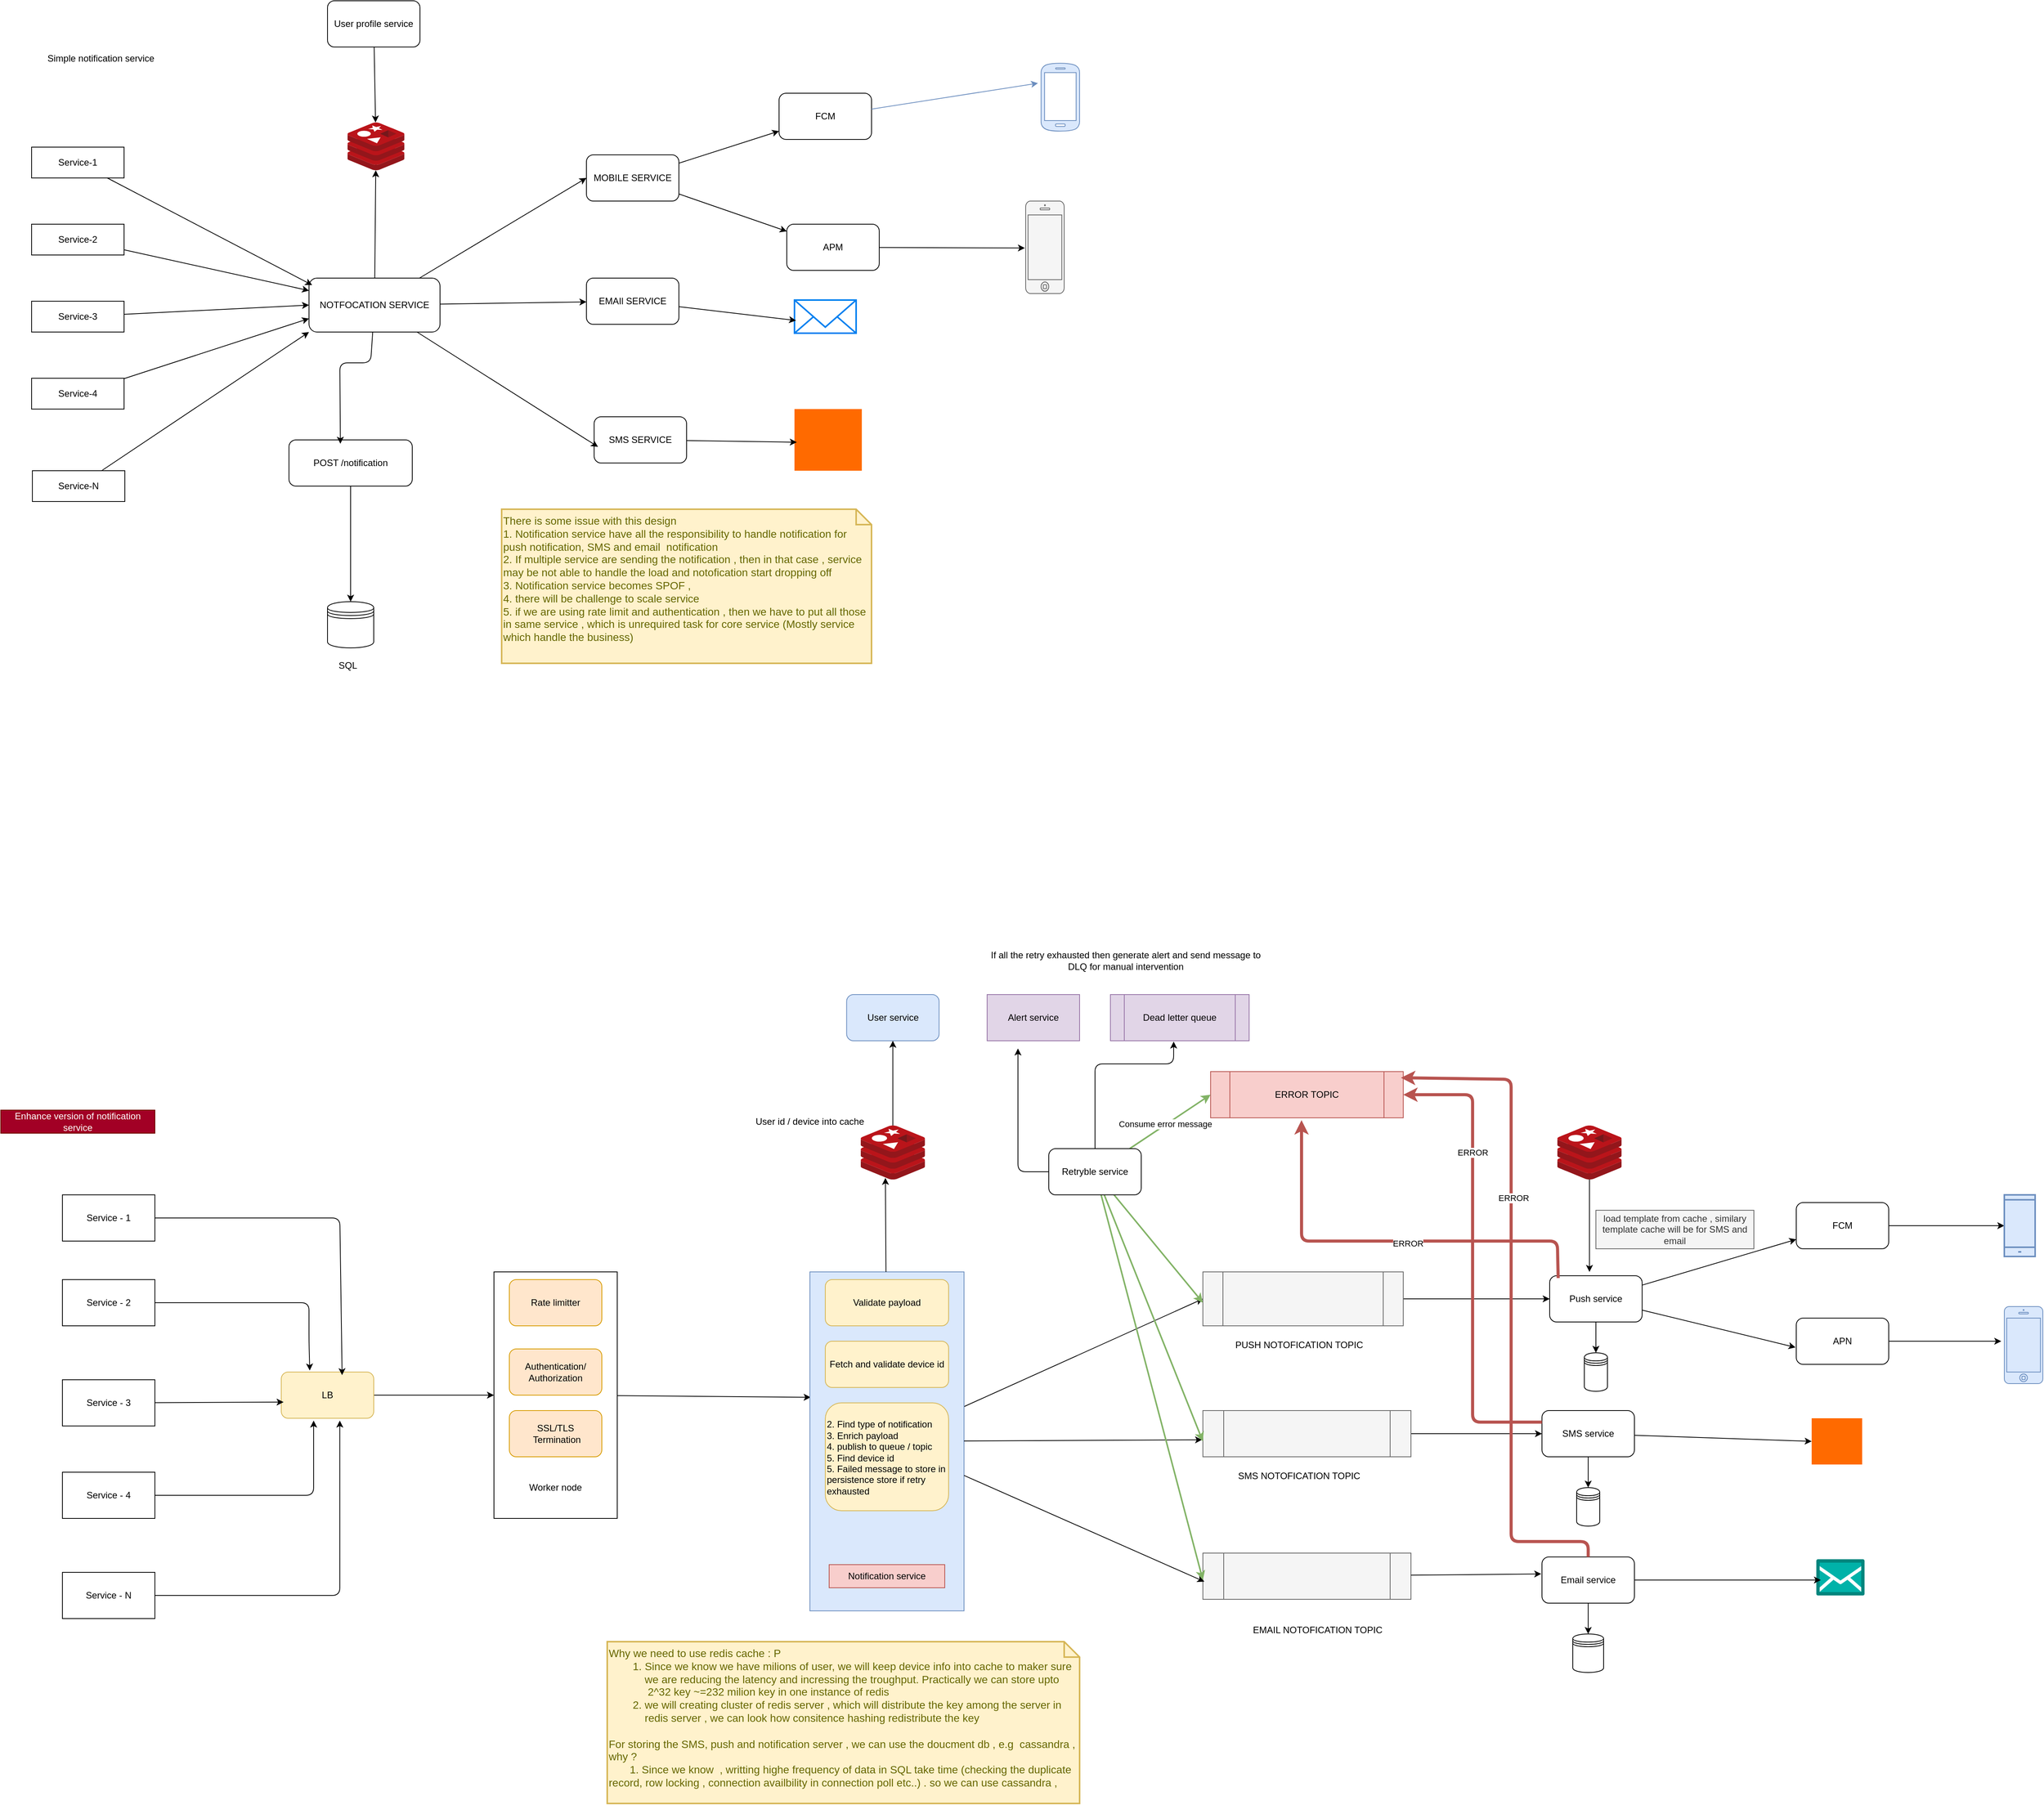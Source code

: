 <mxfile>
    <diagram id="23iRSUPoRavnBvh4doch" name="Page-1">
        <mxGraphModel dx="1178" dy="1956" grid="1" gridSize="10" guides="1" tooltips="1" connect="1" arrows="1" fold="1" page="1" pageScale="1" pageWidth="827" pageHeight="1169" math="0" shadow="0">
            <root>
                <mxCell id="0"/>
                <mxCell id="1" parent="0"/>
                <mxCell id="2" value="Service-1" style="rounded=0;whiteSpace=wrap;html=1;" parent="1" vertex="1">
                    <mxGeometry x="80" y="60" width="120" height="40" as="geometry"/>
                </mxCell>
                <mxCell id="10" style="edgeStyle=none;html=1;" parent="1" source="4" target="8" edge="1">
                    <mxGeometry relative="1" as="geometry"/>
                </mxCell>
                <mxCell id="4" value="Service-2" style="rounded=0;whiteSpace=wrap;html=1;" parent="1" vertex="1">
                    <mxGeometry x="80" y="160" width="120" height="40" as="geometry"/>
                </mxCell>
                <mxCell id="11" style="edgeStyle=none;html=1;entryX=0;entryY=0.5;entryDx=0;entryDy=0;" parent="1" source="5" target="8" edge="1">
                    <mxGeometry relative="1" as="geometry"/>
                </mxCell>
                <mxCell id="5" value="Service-3" style="rounded=0;whiteSpace=wrap;html=1;" parent="1" vertex="1">
                    <mxGeometry x="80" y="260" width="120" height="40" as="geometry"/>
                </mxCell>
                <mxCell id="12" style="edgeStyle=none;html=1;entryX=0;entryY=0.75;entryDx=0;entryDy=0;" parent="1" source="6" target="8" edge="1">
                    <mxGeometry relative="1" as="geometry"/>
                </mxCell>
                <mxCell id="6" value="Service-4" style="rounded=0;whiteSpace=wrap;html=1;" parent="1" vertex="1">
                    <mxGeometry x="80" y="360" width="120" height="40" as="geometry"/>
                </mxCell>
                <mxCell id="13" style="edgeStyle=none;html=1;entryX=0;entryY=1;entryDx=0;entryDy=0;" parent="1" source="7" target="8" edge="1">
                    <mxGeometry relative="1" as="geometry"/>
                </mxCell>
                <mxCell id="7" value="Service-N" style="rounded=0;whiteSpace=wrap;html=1;" parent="1" vertex="1">
                    <mxGeometry x="81" y="480" width="120" height="40" as="geometry"/>
                </mxCell>
                <mxCell id="17" style="edgeStyle=none;html=1;entryX=0;entryY=0.5;entryDx=0;entryDy=0;" parent="1" source="8" target="14" edge="1">
                    <mxGeometry relative="1" as="geometry"/>
                </mxCell>
                <mxCell id="18" style="edgeStyle=none;html=1;" parent="1" source="8" target="15" edge="1">
                    <mxGeometry relative="1" as="geometry"/>
                </mxCell>
                <mxCell id="45" style="edgeStyle=none;html=1;" parent="1" source="8" target="43" edge="1">
                    <mxGeometry relative="1" as="geometry">
                        <mxPoint x="525" y="160" as="targetPoint"/>
                    </mxGeometry>
                </mxCell>
                <mxCell id="8" value="NOTFOCATION SERVICE" style="rounded=1;whiteSpace=wrap;html=1;" parent="1" vertex="1">
                    <mxGeometry x="440" y="230" width="170" height="70" as="geometry"/>
                </mxCell>
                <mxCell id="9" style="edgeStyle=none;html=1;entryX=0.024;entryY=0.129;entryDx=0;entryDy=0;entryPerimeter=0;" parent="1" source="2" target="8" edge="1">
                    <mxGeometry relative="1" as="geometry"/>
                </mxCell>
                <mxCell id="21" value="" style="edgeStyle=none;html=1;" parent="1" source="14" target="20" edge="1">
                    <mxGeometry relative="1" as="geometry"/>
                </mxCell>
                <mxCell id="24" value="" style="edgeStyle=none;html=1;" parent="1" source="14" target="23" edge="1">
                    <mxGeometry relative="1" as="geometry"/>
                </mxCell>
                <mxCell id="14" value="MOBILE SERVICE" style="rounded=1;whiteSpace=wrap;html=1;" parent="1" vertex="1">
                    <mxGeometry x="800" y="70" width="120" height="60" as="geometry"/>
                </mxCell>
                <mxCell id="15" value="EMAIl SERVICE" style="rounded=1;whiteSpace=wrap;html=1;" parent="1" vertex="1">
                    <mxGeometry x="800" y="230" width="120" height="60" as="geometry"/>
                </mxCell>
                <mxCell id="16" value="SMS SERVICE" style="rounded=1;whiteSpace=wrap;html=1;" parent="1" vertex="1">
                    <mxGeometry x="810" y="410" width="120" height="60" as="geometry"/>
                </mxCell>
                <mxCell id="19" style="edgeStyle=none;html=1;entryX=0.042;entryY=0.65;entryDx=0;entryDy=0;entryPerimeter=0;" parent="1" source="8" target="16" edge="1">
                    <mxGeometry relative="1" as="geometry"/>
                </mxCell>
                <mxCell id="20" value="FCM" style="whiteSpace=wrap;html=1;rounded=1;" parent="1" vertex="1">
                    <mxGeometry x="1050" y="-10" width="120" height="60" as="geometry"/>
                </mxCell>
                <mxCell id="23" value="APM" style="rounded=1;whiteSpace=wrap;html=1;" parent="1" vertex="1">
                    <mxGeometry x="1060" y="160" width="120" height="60" as="geometry"/>
                </mxCell>
                <mxCell id="25" value="" style="html=1;verticalLabelPosition=bottom;labelBackgroundColor=#ffffff;verticalAlign=top;shadow=0;dashed=0;strokeWidth=1;shape=mxgraph.ios7.misc.iphone;strokeColor=#666666;fillColor=#f5f5f5;fontColor=#333333;" parent="1" vertex="1">
                    <mxGeometry x="1370" y="130" width="50" height="120" as="geometry"/>
                </mxCell>
                <mxCell id="26" style="edgeStyle=none;html=1;entryX=-0.02;entryY=0.508;entryDx=0;entryDy=0;entryPerimeter=0;" parent="1" source="23" target="25" edge="1">
                    <mxGeometry relative="1" as="geometry"/>
                </mxCell>
                <mxCell id="28" style="edgeStyle=none;html=1;entryX=0.1;entryY=0.427;entryDx=0;entryDy=0;entryPerimeter=0;fillColor=#dae8fc;strokeColor=#6c8ebf;" parent="1" source="20" edge="1">
                    <mxGeometry relative="1" as="geometry">
                        <mxPoint x="1386" y="-23.03" as="targetPoint"/>
                    </mxGeometry>
                </mxCell>
                <mxCell id="29" value="" style="html=1;verticalLabelPosition=bottom;align=center;labelBackgroundColor=#ffffff;verticalAlign=top;strokeWidth=2;strokeColor=#0080F0;shadow=0;dashed=0;shape=mxgraph.ios7.icons.mail;" parent="1" vertex="1">
                    <mxGeometry x="1070" y="258.5" width="80" height="43" as="geometry"/>
                </mxCell>
                <mxCell id="30" style="edgeStyle=none;html=1;entryX=0.025;entryY=0.616;entryDx=0;entryDy=0;entryPerimeter=0;" parent="1" source="15" target="29" edge="1">
                    <mxGeometry relative="1" as="geometry"/>
                </mxCell>
                <mxCell id="31" value="" style="points=[];aspect=fixed;html=1;align=center;shadow=0;dashed=0;fillColor=#FF6A00;strokeColor=none;shape=mxgraph.alibaba_cloud.sms_short_message_service;" parent="1" vertex="1">
                    <mxGeometry x="1070" y="400" width="87.37" height="80" as="geometry"/>
                </mxCell>
                <mxCell id="32" style="edgeStyle=none;html=1;entryX=0.034;entryY=0.538;entryDx=0;entryDy=0;entryPerimeter=0;" parent="1" source="16" target="31" edge="1">
                    <mxGeometry relative="1" as="geometry"/>
                </mxCell>
                <mxCell id="34" value="" style="sketch=0;pointerEvents=1;shadow=0;dashed=0;html=1;strokeColor=#6c8ebf;fillColor=#dae8fc;labelPosition=center;verticalLabelPosition=bottom;verticalAlign=top;outlineConnect=0;align=center;shape=mxgraph.office.devices.cell_phone_android_standalone;" parent="1" vertex="1">
                    <mxGeometry x="1390" y="-50" width="50" height="90" as="geometry"/>
                </mxCell>
                <mxCell id="38" style="edgeStyle=none;html=1;entryX=0.5;entryY=0;entryDx=0;entryDy=0;" parent="1" source="35" target="37" edge="1">
                    <mxGeometry relative="1" as="geometry"/>
                </mxCell>
                <mxCell id="35" value="POST /notification" style="rounded=1;whiteSpace=wrap;html=1;" parent="1" vertex="1">
                    <mxGeometry x="414" y="440" width="160" height="60" as="geometry"/>
                </mxCell>
                <mxCell id="36" style="edgeStyle=none;html=1;entryX=0.417;entryY=0.083;entryDx=0;entryDy=0;entryPerimeter=0;" parent="1" source="8" target="35" edge="1">
                    <mxGeometry relative="1" as="geometry">
                        <Array as="points">
                            <mxPoint x="520" y="340"/>
                            <mxPoint x="480" y="340"/>
                        </Array>
                    </mxGeometry>
                </mxCell>
                <mxCell id="37" value="" style="shape=datastore;whiteSpace=wrap;html=1;" parent="1" vertex="1">
                    <mxGeometry x="464" y="650" width="60" height="60" as="geometry"/>
                </mxCell>
                <mxCell id="39" value="SQL" style="text;html=1;align=center;verticalAlign=middle;resizable=0;points=[];autosize=1;strokeColor=none;fillColor=none;" parent="1" vertex="1">
                    <mxGeometry x="465" y="718" width="50" height="30" as="geometry"/>
                </mxCell>
                <mxCell id="40" value="Simple notification service" style="text;html=1;align=center;verticalAlign=middle;whiteSpace=wrap;rounded=0;" parent="1" vertex="1">
                    <mxGeometry x="80" y="-70" width="180" height="30" as="geometry"/>
                </mxCell>
                <mxCell id="44" style="edgeStyle=none;html=1;" parent="1" source="41" target="43" edge="1">
                    <mxGeometry relative="1" as="geometry"/>
                </mxCell>
                <mxCell id="41" value="User profile service" style="whiteSpace=wrap;html=1;rounded=1;" parent="1" vertex="1">
                    <mxGeometry x="464" y="-130" width="120" height="60" as="geometry"/>
                </mxCell>
                <mxCell id="43" value="" style="image;sketch=0;aspect=fixed;html=1;points=[];align=center;fontSize=12;image=img/lib/mscae/Cache_Redis_Product.svg;" parent="1" vertex="1">
                    <mxGeometry x="490" y="28" width="73.81" height="62" as="geometry"/>
                </mxCell>
                <mxCell id="91" value="There is some issue with this design&lt;div&gt;1. Notification service have all the responsibility to handle notification for push notification, SMS and email&amp;nbsp; notification&lt;/div&gt;&lt;div&gt;2. If multiple service are sending the notification , then in that case , service may be not able to handle the load and notofication start dropping off&amp;nbsp;&lt;/div&gt;&lt;div&gt;3. Notification service becomes SPOF ,&amp;nbsp;&lt;/div&gt;&lt;div&gt;4. there will be challenge to scale service&lt;/div&gt;&lt;div&gt;5. if we are using rate limit and authentication , then we have to put all those in same service , which is unrequired task for core service (Mostly service which handle the business)&lt;/div&gt;&lt;div&gt;&lt;br&gt;&lt;/div&gt;&lt;div&gt;&lt;br&gt;&lt;/div&gt;" style="shape=note;strokeWidth=2;fontSize=14;size=20;whiteSpace=wrap;html=1;fillColor=#fff2cc;strokeColor=#d6b656;fontColor=#666600;align=left;verticalAlign=top;" parent="1" vertex="1">
                    <mxGeometry x="690" y="530" width="480" height="200" as="geometry"/>
                </mxCell>
                <mxCell id="92" value="Service - 1" style="rounded=0;whiteSpace=wrap;html=1;" parent="1" vertex="1">
                    <mxGeometry x="120" y="1420" width="120" height="60" as="geometry"/>
                </mxCell>
                <mxCell id="93" value="Enhance version of notification service" style="text;html=1;align=center;verticalAlign=middle;whiteSpace=wrap;rounded=0;fillColor=#a20025;strokeColor=#6F0000;fontColor=#ffffff;" parent="1" vertex="1">
                    <mxGeometry x="40" y="1310" width="200" height="30" as="geometry"/>
                </mxCell>
                <mxCell id="106" style="edgeStyle=none;html=1;entryX=0.308;entryY=-0.033;entryDx=0;entryDy=0;entryPerimeter=0;" parent="1" source="95" target="99" edge="1">
                    <mxGeometry relative="1" as="geometry">
                        <mxPoint x="440" y="1640" as="targetPoint"/>
                        <Array as="points">
                            <mxPoint x="440" y="1560"/>
                            <mxPoint x="440" y="1610"/>
                        </Array>
                    </mxGeometry>
                </mxCell>
                <mxCell id="95" value="Service - 2" style="rounded=0;whiteSpace=wrap;html=1;" parent="1" vertex="1">
                    <mxGeometry x="120" y="1530" width="120" height="60" as="geometry"/>
                </mxCell>
                <mxCell id="96" value="Service - 3" style="rounded=0;whiteSpace=wrap;html=1;" parent="1" vertex="1">
                    <mxGeometry x="120" y="1660" width="120" height="60" as="geometry"/>
                </mxCell>
                <mxCell id="97" value="Service - 4" style="rounded=0;whiteSpace=wrap;html=1;" parent="1" vertex="1">
                    <mxGeometry x="120" y="1780" width="120" height="60" as="geometry"/>
                </mxCell>
                <mxCell id="98" value="&lt;span style=&quot;color: rgb(0, 0, 0);&quot;&gt;Service - N&lt;/span&gt;" style="rounded=0;whiteSpace=wrap;html=1;" parent="1" vertex="1">
                    <mxGeometry x="120" y="1910" width="120" height="60" as="geometry"/>
                </mxCell>
                <mxCell id="110" style="edgeStyle=none;html=1;entryX=0;entryY=0.5;entryDx=0;entryDy=0;" parent="1" source="99" target="100" edge="1">
                    <mxGeometry relative="1" as="geometry"/>
                </mxCell>
                <mxCell id="99" value="LB" style="rounded=1;whiteSpace=wrap;html=1;fillColor=#fff2cc;strokeColor=#d6b656;" parent="1" vertex="1">
                    <mxGeometry x="404" y="1650" width="120" height="60" as="geometry"/>
                </mxCell>
                <mxCell id="128" style="edgeStyle=none;html=1;entryX=0.005;entryY=0.37;entryDx=0;entryDy=0;entryPerimeter=0;" parent="1" source="100" target="123" edge="1">
                    <mxGeometry relative="1" as="geometry"/>
                </mxCell>
                <mxCell id="100" value="" style="rounded=0;whiteSpace=wrap;html=1;align=center;" parent="1" vertex="1">
                    <mxGeometry x="680" y="1520" width="160" height="320" as="geometry"/>
                </mxCell>
                <mxCell id="101" value="Worker node" style="text;html=1;align=center;verticalAlign=middle;whiteSpace=wrap;rounded=0;" parent="1" vertex="1">
                    <mxGeometry x="715" y="1780" width="90" height="40" as="geometry"/>
                </mxCell>
                <mxCell id="102" value="Rate limitter" style="rounded=1;whiteSpace=wrap;html=1;fillColor=#ffe6cc;strokeColor=#d79b00;" parent="1" vertex="1">
                    <mxGeometry x="700" y="1530" width="120" height="60" as="geometry"/>
                </mxCell>
                <mxCell id="103" value="Authentication/&lt;div&gt;Authorization&lt;/div&gt;" style="rounded=1;whiteSpace=wrap;html=1;fillColor=#ffe6cc;strokeColor=#d79b00;" parent="1" vertex="1">
                    <mxGeometry x="700" y="1620" width="120" height="60" as="geometry"/>
                </mxCell>
                <mxCell id="104" value="SSL/TLS&lt;div&gt;&amp;nbsp;Termination&lt;/div&gt;" style="rounded=1;whiteSpace=wrap;html=1;fillColor=#ffe6cc;strokeColor=#d79b00;" parent="1" vertex="1">
                    <mxGeometry x="700" y="1700" width="120" height="60" as="geometry"/>
                </mxCell>
                <mxCell id="105" style="edgeStyle=none;html=1;entryX=0.658;entryY=0.067;entryDx=0;entryDy=0;entryPerimeter=0;" parent="1" source="92" target="99" edge="1">
                    <mxGeometry relative="1" as="geometry">
                        <Array as="points">
                            <mxPoint x="480" y="1450"/>
                        </Array>
                    </mxGeometry>
                </mxCell>
                <mxCell id="107" style="edgeStyle=none;html=1;entryX=0.025;entryY=0.65;entryDx=0;entryDy=0;entryPerimeter=0;" parent="1" source="96" target="99" edge="1">
                    <mxGeometry relative="1" as="geometry"/>
                </mxCell>
                <mxCell id="108" style="edgeStyle=none;html=1;entryX=0.35;entryY=1.05;entryDx=0;entryDy=0;entryPerimeter=0;" parent="1" source="97" target="99" edge="1">
                    <mxGeometry relative="1" as="geometry">
                        <Array as="points">
                            <mxPoint x="446" y="1810"/>
                        </Array>
                    </mxGeometry>
                </mxCell>
                <mxCell id="109" style="edgeStyle=none;html=1;entryX=0.633;entryY=1.05;entryDx=0;entryDy=0;entryPerimeter=0;" parent="1" source="98" target="99" edge="1">
                    <mxGeometry relative="1" as="geometry">
                        <Array as="points">
                            <mxPoint x="480" y="1940"/>
                        </Array>
                    </mxGeometry>
                </mxCell>
                <mxCell id="137" style="edgeStyle=none;html=1;entryX=0;entryY=0.5;entryDx=0;entryDy=0;" parent="1" source="123" target="129" edge="1">
                    <mxGeometry relative="1" as="geometry"/>
                </mxCell>
                <mxCell id="123" value="" style="rounded=0;whiteSpace=wrap;html=1;fillColor=#dae8fc;strokeColor=#6c8ebf;" parent="1" vertex="1">
                    <mxGeometry x="1090" y="1520" width="200" height="440" as="geometry"/>
                </mxCell>
                <mxCell id="124" value="Validate payload" style="rounded=1;whiteSpace=wrap;html=1;strokeColor=#d6b656;align=center;verticalAlign=middle;fontFamily=Helvetica;fontSize=12;fillColor=#fff2cc;" parent="1" vertex="1">
                    <mxGeometry x="1110" y="1530" width="160" height="60" as="geometry"/>
                </mxCell>
                <mxCell id="125" value="Fetch and validate device id" style="rounded=1;whiteSpace=wrap;html=1;strokeColor=#d6b656;align=center;verticalAlign=middle;fontFamily=Helvetica;fontSize=12;fillColor=#fff2cc;" parent="1" vertex="1">
                    <mxGeometry x="1110" y="1610" width="160" height="60" as="geometry"/>
                </mxCell>
                <mxCell id="126" value="&lt;br&gt;&lt;div&gt;2. Find type of notification&lt;/div&gt;&lt;div&gt;3. Enrich payload&lt;/div&gt;&lt;div&gt;4. publish to queue / topic&lt;/div&gt;&lt;div&gt;5. Find device id&lt;/div&gt;&lt;div&gt;5. Failed message to store in persistence store if retry exhausted&lt;/div&gt;" style="rounded=1;whiteSpace=wrap;html=1;strokeColor=#d6b656;align=left;verticalAlign=top;fontFamily=Helvetica;fontSize=12;fillColor=#fff2cc;" parent="1" vertex="1">
                    <mxGeometry x="1110" y="1690" width="160" height="140" as="geometry"/>
                </mxCell>
                <mxCell id="127" value="Notification service" style="text;html=1;align=center;verticalAlign=middle;whiteSpace=wrap;rounded=0;fillColor=#f8cecc;strokeColor=#b85450;" parent="1" vertex="1">
                    <mxGeometry x="1115" y="1900" width="150" height="30" as="geometry"/>
                </mxCell>
                <mxCell id="156" style="edgeStyle=none;html=1;entryX=0;entryY=0.5;entryDx=0;entryDy=0;" parent="1" source="129" target="140" edge="1">
                    <mxGeometry relative="1" as="geometry"/>
                </mxCell>
                <mxCell id="129" value="" style="shape=process;whiteSpace=wrap;html=1;backgroundOutline=1;fillColor=#f5f5f5;strokeColor=#666666;fontColor=#333333;" parent="1" vertex="1">
                    <mxGeometry x="1600" y="1520" width="260" height="70" as="geometry"/>
                </mxCell>
                <mxCell id="157" style="edgeStyle=none;html=1;entryX=0;entryY=0.5;entryDx=0;entryDy=0;" parent="1" source="130" target="141" edge="1">
                    <mxGeometry relative="1" as="geometry"/>
                </mxCell>
                <mxCell id="130" value="" style="shape=process;whiteSpace=wrap;html=1;backgroundOutline=1;fillColor=#f5f5f5;strokeColor=#666666;fontColor=#333333;" parent="1" vertex="1">
                    <mxGeometry x="1600" y="1700" width="270" height="60" as="geometry"/>
                </mxCell>
                <mxCell id="131" value="" style="shape=process;whiteSpace=wrap;html=1;backgroundOutline=1;fillColor=#f5f5f5;strokeColor=#666666;fontColor=#333333;" parent="1" vertex="1">
                    <mxGeometry x="1600" y="1885" width="270" height="60" as="geometry"/>
                </mxCell>
                <mxCell id="132" value="PUSH NOTOFICATION TOPIC" style="text;html=1;align=center;verticalAlign=middle;whiteSpace=wrap;rounded=0;" parent="1" vertex="1">
                    <mxGeometry x="1630" y="1600" width="190" height="30" as="geometry"/>
                </mxCell>
                <mxCell id="135" value="SMS NOTOFICATION TOPIC" style="text;html=1;align=center;verticalAlign=middle;whiteSpace=wrap;rounded=0;" parent="1" vertex="1">
                    <mxGeometry x="1630" y="1770" width="190" height="30" as="geometry"/>
                </mxCell>
                <mxCell id="136" value="EMAIL NOTOFICATION TOPIC" style="text;html=1;align=center;verticalAlign=middle;whiteSpace=wrap;rounded=0;" parent="1" vertex="1">
                    <mxGeometry x="1654" y="1970" width="190" height="30" as="geometry"/>
                </mxCell>
                <mxCell id="138" style="edgeStyle=none;html=1;entryX=-0.004;entryY=0.633;entryDx=0;entryDy=0;entryPerimeter=0;" parent="1" source="123" target="130" edge="1">
                    <mxGeometry relative="1" as="geometry"/>
                </mxCell>
                <mxCell id="139" style="edgeStyle=none;html=1;entryX=0.007;entryY=0.617;entryDx=0;entryDy=0;entryPerimeter=0;" parent="1" source="123" target="131" edge="1">
                    <mxGeometry relative="1" as="geometry"/>
                </mxCell>
                <mxCell id="144" value="" style="edgeStyle=none;html=1;" parent="1" source="140" target="143" edge="1">
                    <mxGeometry relative="1" as="geometry"/>
                </mxCell>
                <mxCell id="164" style="edgeStyle=none;html=1;entryX=0.5;entryY=0;entryDx=0;entryDy=0;" parent="1" source="140" target="163" edge="1">
                    <mxGeometry relative="1" as="geometry"/>
                </mxCell>
                <mxCell id="140" value="Push service" style="rounded=1;whiteSpace=wrap;html=1;" parent="1" vertex="1">
                    <mxGeometry x="2050" y="1525" width="120" height="60" as="geometry"/>
                </mxCell>
                <mxCell id="162" style="edgeStyle=none;html=1;entryX=0.5;entryY=0;entryDx=0;entryDy=0;" parent="1" source="141" target="161" edge="1">
                    <mxGeometry relative="1" as="geometry"/>
                </mxCell>
                <mxCell id="141" value="SMS service" style="rounded=1;whiteSpace=wrap;html=1;" parent="1" vertex="1">
                    <mxGeometry x="2040" y="1700" width="120" height="60" as="geometry"/>
                </mxCell>
                <mxCell id="160" style="edgeStyle=none;html=1;entryX=0.5;entryY=0;entryDx=0;entryDy=0;" parent="1" source="142" target="159" edge="1">
                    <mxGeometry relative="1" as="geometry"/>
                </mxCell>
                <mxCell id="142" value="Email service" style="rounded=1;whiteSpace=wrap;html=1;" parent="1" vertex="1">
                    <mxGeometry x="2040" y="1890" width="120" height="60" as="geometry"/>
                </mxCell>
                <mxCell id="149" style="edgeStyle=none;html=1;" parent="1" source="143" target="148" edge="1">
                    <mxGeometry relative="1" as="geometry"/>
                </mxCell>
                <mxCell id="143" value="FCM" style="rounded=1;whiteSpace=wrap;html=1;" parent="1" vertex="1">
                    <mxGeometry x="2370" y="1430" width="120" height="60" as="geometry"/>
                </mxCell>
                <mxCell id="145" value="APN" style="rounded=1;whiteSpace=wrap;html=1;" parent="1" vertex="1">
                    <mxGeometry x="2370" y="1580" width="120" height="60" as="geometry"/>
                </mxCell>
                <mxCell id="146" style="edgeStyle=none;html=1;entryX=-0.008;entryY=0.633;entryDx=0;entryDy=0;entryPerimeter=0;" parent="1" source="140" target="145" edge="1">
                    <mxGeometry relative="1" as="geometry"/>
                </mxCell>
                <mxCell id="148" value="" style="html=1;verticalLabelPosition=bottom;align=center;labelBackgroundColor=#ffffff;verticalAlign=top;strokeWidth=2;strokeColor=#6c8ebf;shadow=0;dashed=0;shape=mxgraph.ios7.icons.smartphone;fillColor=#dae8fc;" parent="1" vertex="1">
                    <mxGeometry x="2640" y="1420" width="40" height="80" as="geometry"/>
                </mxCell>
                <mxCell id="150" value="" style="html=1;verticalLabelPosition=bottom;labelBackgroundColor=#ffffff;verticalAlign=top;shadow=0;dashed=0;strokeWidth=1;shape=mxgraph.ios7.misc.iphone;strokeColor=#6c8ebf;fillColor=#dae8fc;" parent="1" vertex="1">
                    <mxGeometry x="2640" y="1565" width="50" height="100" as="geometry"/>
                </mxCell>
                <mxCell id="151" style="edgeStyle=none;html=1;entryX=-0.08;entryY=0.45;entryDx=0;entryDy=0;entryPerimeter=0;" parent="1" source="145" target="150" edge="1">
                    <mxGeometry relative="1" as="geometry"/>
                </mxCell>
                <mxCell id="152" value="" style="points=[];aspect=fixed;html=1;align=center;shadow=0;dashed=0;fillColor=#FF6A00;strokeColor=none;shape=mxgraph.alibaba_cloud.sms_short_message_service;" parent="1" vertex="1">
                    <mxGeometry x="2390" y="1710" width="65.53" height="60" as="geometry"/>
                </mxCell>
                <mxCell id="153" style="edgeStyle=none;html=1;entryX=0;entryY=0.5;entryDx=0;entryDy=0;entryPerimeter=0;" parent="1" source="141" target="152" edge="1">
                    <mxGeometry relative="1" as="geometry"/>
                </mxCell>
                <mxCell id="154" value="" style="verticalLabelPosition=bottom;aspect=fixed;html=1;shape=mxgraph.salesforce.inbox;" parent="1" vertex="1">
                    <mxGeometry x="2396" y="1893" width="62.67" height="47" as="geometry"/>
                </mxCell>
                <mxCell id="155" style="edgeStyle=none;html=1;entryX=0.095;entryY=0.574;entryDx=0;entryDy=0;entryPerimeter=0;" parent="1" source="142" target="154" edge="1">
                    <mxGeometry relative="1" as="geometry"/>
                </mxCell>
                <mxCell id="158" style="edgeStyle=none;html=1;entryX=-0.008;entryY=0.367;entryDx=0;entryDy=0;entryPerimeter=0;" parent="1" source="131" target="142" edge="1">
                    <mxGeometry relative="1" as="geometry"/>
                </mxCell>
                <mxCell id="159" value="" style="shape=datastore;whiteSpace=wrap;html=1;" parent="1" vertex="1">
                    <mxGeometry x="2080" y="1990" width="40" height="50" as="geometry"/>
                </mxCell>
                <mxCell id="161" value="" style="shape=datastore;whiteSpace=wrap;html=1;" parent="1" vertex="1">
                    <mxGeometry x="2085" y="1800" width="30" height="50" as="geometry"/>
                </mxCell>
                <mxCell id="163" value="" style="shape=datastore;whiteSpace=wrap;html=1;" parent="1" vertex="1">
                    <mxGeometry x="2095" y="1625" width="30" height="50" as="geometry"/>
                </mxCell>
                <mxCell id="165" value="User service" style="rounded=1;whiteSpace=wrap;html=1;fillColor=#dae8fc;strokeColor=#6c8ebf;" parent="1" vertex="1">
                    <mxGeometry x="1137.66" y="1160" width="120" height="60" as="geometry"/>
                </mxCell>
                <mxCell id="168" style="edgeStyle=none;html=1;entryX=0.5;entryY=1;entryDx=0;entryDy=0;" parent="1" source="166" target="165" edge="1">
                    <mxGeometry relative="1" as="geometry"/>
                </mxCell>
                <mxCell id="166" value="" style="image;sketch=0;aspect=fixed;html=1;points=[];align=center;fontSize=12;image=img/lib/mscae/Cache_Redis_Product.svg;" parent="1" vertex="1">
                    <mxGeometry x="1156" y="1330" width="83.33" height="70" as="geometry"/>
                </mxCell>
                <mxCell id="169" style="edgeStyle=none;html=1;entryX=0.384;entryY=0.971;entryDx=0;entryDy=0;entryPerimeter=0;" parent="1" source="123" target="166" edge="1">
                    <mxGeometry relative="1" as="geometry"/>
                </mxCell>
                <mxCell id="170" value="User id / device into cache" style="text;html=1;align=center;verticalAlign=middle;whiteSpace=wrap;rounded=0;" parent="1" vertex="1">
                    <mxGeometry x="1010" y="1295" width="160" height="60" as="geometry"/>
                </mxCell>
                <mxCell id="171" value="ERROR TOPIC" style="shape=process;whiteSpace=wrap;html=1;backgroundOutline=1;fillColor=#f8cecc;strokeColor=#b85450;" parent="1" vertex="1">
                    <mxGeometry x="1610" y="1260" width="250" height="60" as="geometry"/>
                </mxCell>
                <mxCell id="172" style="edgeStyle=none;html=1;entryX=0.472;entryY=1.05;entryDx=0;entryDy=0;entryPerimeter=0;fillColor=#f8cecc;strokeColor=#b85450;strokeWidth=4;exitX=0.092;exitY=0.05;exitDx=0;exitDy=0;exitPerimeter=0;" parent="1" source="140" target="171" edge="1">
                    <mxGeometry relative="1" as="geometry">
                        <mxPoint x="2090" y="1520" as="sourcePoint"/>
                        <Array as="points">
                            <mxPoint x="2060" y="1480"/>
                            <mxPoint x="1728" y="1480"/>
                        </Array>
                    </mxGeometry>
                </mxCell>
                <mxCell id="173" value="ERROR" style="edgeLabel;html=1;align=center;verticalAlign=middle;resizable=0;points=[];" parent="172" vertex="1" connectable="0">
                    <mxGeometry x="-0.096" y="3" relative="1" as="geometry">
                        <mxPoint as="offset"/>
                    </mxGeometry>
                </mxCell>
                <mxCell id="174" style="edgeStyle=none;html=1;entryX=1;entryY=0.5;entryDx=0;entryDy=0;exitX=0;exitY=0.25;exitDx=0;exitDy=0;fillColor=#f8cecc;strokeColor=#b85450;strokeWidth=4;" parent="1" source="141" target="171" edge="1">
                    <mxGeometry relative="1" as="geometry">
                        <Array as="points">
                            <mxPoint x="1950" y="1715"/>
                            <mxPoint x="1950" y="1680"/>
                            <mxPoint x="1950" y="1640"/>
                            <mxPoint x="1950" y="1290"/>
                        </Array>
                    </mxGeometry>
                </mxCell>
                <mxCell id="175" value="ERROR" style="edgeLabel;html=1;align=center;verticalAlign=middle;resizable=0;points=[];" parent="174" vertex="1" connectable="0">
                    <mxGeometry x="0.456" relative="1" as="geometry">
                        <mxPoint as="offset"/>
                    </mxGeometry>
                </mxCell>
                <mxCell id="176" style="edgeStyle=none;html=1;entryX=0.988;entryY=0.133;entryDx=0;entryDy=0;entryPerimeter=0;exitX=0.5;exitY=0;exitDx=0;exitDy=0;fillColor=#f8cecc;strokeColor=#b85450;strokeWidth=4;" parent="1" source="142" target="171" edge="1">
                    <mxGeometry relative="1" as="geometry">
                        <Array as="points">
                            <mxPoint x="2100" y="1870"/>
                            <mxPoint x="2000" y="1870"/>
                            <mxPoint x="2000" y="1270"/>
                        </Array>
                    </mxGeometry>
                </mxCell>
                <mxCell id="177" value="ERROR" style="edgeLabel;html=1;align=center;verticalAlign=middle;resizable=0;points=[];" parent="176" vertex="1" connectable="0">
                    <mxGeometry x="0.312" y="-3" relative="1" as="geometry">
                        <mxPoint as="offset"/>
                    </mxGeometry>
                </mxCell>
                <mxCell id="179" style="edgeStyle=none;html=1;entryX=0;entryY=0.5;entryDx=0;entryDy=0;fillColor=#d5e8d4;strokeColor=#82b366;strokeWidth=2;" parent="1" source="178" target="171" edge="1">
                    <mxGeometry relative="1" as="geometry"/>
                </mxCell>
                <mxCell id="182" value="Text" style="edgeLabel;html=1;align=center;verticalAlign=middle;resizable=0;points=[];" parent="179" vertex="1" connectable="0">
                    <mxGeometry x="-0.112" y="1" relative="1" as="geometry">
                        <mxPoint as="offset"/>
                    </mxGeometry>
                </mxCell>
                <mxCell id="183" value="Consume error message" style="edgeLabel;html=1;align=center;verticalAlign=middle;resizable=0;points=[];" parent="179" vertex="1" connectable="0">
                    <mxGeometry x="-0.112" y="1" relative="1" as="geometry">
                        <mxPoint as="offset"/>
                    </mxGeometry>
                </mxCell>
                <mxCell id="184" style="edgeStyle=none;html=1;fillColor=#d5e8d4;strokeColor=#82b366;strokeWidth=2;" parent="1" source="178" edge="1">
                    <mxGeometry relative="1" as="geometry">
                        <mxPoint x="1600" y="1560" as="targetPoint"/>
                    </mxGeometry>
                </mxCell>
                <mxCell id="185" style="edgeStyle=none;html=1;strokeWidth=2;fillColor=#d5e8d4;strokeColor=#82b366;" parent="1" source="178" edge="1">
                    <mxGeometry relative="1" as="geometry">
                        <mxPoint x="1600" y="1740" as="targetPoint"/>
                    </mxGeometry>
                </mxCell>
                <mxCell id="186" style="edgeStyle=none;html=1;fillColor=#d5e8d4;strokeColor=#82b366;strokeWidth=2;" parent="1" source="178" edge="1">
                    <mxGeometry relative="1" as="geometry">
                        <mxPoint x="1600" y="1920" as="targetPoint"/>
                    </mxGeometry>
                </mxCell>
                <mxCell id="178" value="Retryble service" style="rounded=1;whiteSpace=wrap;html=1;" parent="1" vertex="1">
                    <mxGeometry x="1400" y="1360" width="120" height="60" as="geometry"/>
                </mxCell>
                <mxCell id="187" value="Alert service" style="rounded=0;whiteSpace=wrap;html=1;fillColor=#e1d5e7;strokeColor=#9673a6;" parent="1" vertex="1">
                    <mxGeometry x="1320" y="1160" width="120" height="60" as="geometry"/>
                </mxCell>
                <mxCell id="188" style="edgeStyle=none;html=1;exitX=0;exitY=0.5;exitDx=0;exitDy=0;" parent="1" source="178" edge="1">
                    <mxGeometry relative="1" as="geometry">
                        <mxPoint x="1360" y="1230" as="targetPoint"/>
                        <Array as="points">
                            <mxPoint x="1360" y="1390"/>
                        </Array>
                    </mxGeometry>
                </mxCell>
                <mxCell id="189" value="If all the retry exhausted then generate alert and send message to DLQ for manual intervention" style="text;html=1;align=center;verticalAlign=middle;whiteSpace=wrap;rounded=0;" parent="1" vertex="1">
                    <mxGeometry x="1310" y="1100" width="380" height="31" as="geometry"/>
                </mxCell>
                <mxCell id="191" style="edgeStyle=none;html=1;" parent="1" source="190" edge="1">
                    <mxGeometry relative="1" as="geometry">
                        <mxPoint x="2101.665" y="1520" as="targetPoint"/>
                    </mxGeometry>
                </mxCell>
                <mxCell id="190" value="" style="image;sketch=0;aspect=fixed;html=1;points=[];align=center;fontSize=12;image=img/lib/mscae/Cache_Redis_Product.svg;" parent="1" vertex="1">
                    <mxGeometry x="2060" y="1330" width="83.33" height="70" as="geometry"/>
                </mxCell>
                <mxCell id="192" value="load template from cache , similary template cache will be for SMS and email" style="text;html=1;align=center;verticalAlign=middle;whiteSpace=wrap;rounded=0;fillColor=#f5f5f5;fontColor=#333333;strokeColor=#666666;" parent="1" vertex="1">
                    <mxGeometry x="2110" y="1440" width="205" height="50" as="geometry"/>
                </mxCell>
                <mxCell id="193" value="Dead letter queue" style="shape=process;whiteSpace=wrap;html=1;backgroundOutline=1;fillColor=#e1d5e7;strokeColor=#9673a6;" parent="1" vertex="1">
                    <mxGeometry x="1480" y="1160" width="180" height="60" as="geometry"/>
                </mxCell>
                <mxCell id="194" style="edgeStyle=none;html=1;entryX=0.456;entryY=1.017;entryDx=0;entryDy=0;entryPerimeter=0;" parent="1" source="178" target="193" edge="1">
                    <mxGeometry relative="1" as="geometry">
                        <Array as="points">
                            <mxPoint x="1460" y="1250"/>
                            <mxPoint x="1562" y="1250"/>
                        </Array>
                    </mxGeometry>
                </mxCell>
                <mxCell id="195" value="Why we need to use redis cache : P&lt;div&gt;&lt;span style=&quot;white-space: pre;&quot;&gt;&#x9;&lt;/span&gt;1. Since we know we have milions of user, we will keep device info into cache to maker sure&amp;nbsp; &amp;nbsp; &amp;nbsp; &amp;nbsp; &amp;nbsp; &amp;nbsp; &amp;nbsp; we are reducing the latency and incressing the troughput. Practically we can store upto&amp;nbsp; &amp;nbsp; &amp;nbsp; &amp;nbsp; &amp;nbsp; &amp;nbsp; &amp;nbsp; &amp;nbsp; &amp;nbsp; &amp;nbsp;2^32 key ~=232 milion key in one instance of redis&lt;br&gt;&lt;/div&gt;&lt;div&gt;&amp;nbsp; &amp;nbsp; &amp;nbsp; &amp;nbsp; 2. we will creating cluster of redis server , which will distribute the key among the server in&amp;nbsp; &amp;nbsp; &amp;nbsp; &amp;nbsp; &amp;nbsp; &amp;nbsp; &amp;nbsp; &amp;nbsp; &amp;nbsp; redis server , we can look how consitence hashing redistribute the key&lt;/div&gt;&lt;div&gt;&lt;br&gt;&lt;/div&gt;&lt;div&gt;For storing the SMS, push and notification server , we can use the doucment db , e.g&amp;nbsp; cassandra , why ?&lt;/div&gt;&lt;div&gt;&amp;nbsp; &amp;nbsp; &amp;nbsp; &amp;nbsp;1. Since we know&amp;nbsp; , writting highe frequency of data in SQL take time (checking the duplicate record, row locking , connection availbility in connection poll etc..) . so we can use cassandra ,&lt;/div&gt;&lt;div&gt;&amp;nbsp; &amp;nbsp; &amp;nbsp; &amp;nbsp;&amp;nbsp;&lt;/div&gt;" style="shape=note;strokeWidth=2;fontSize=14;size=20;whiteSpace=wrap;html=1;fillColor=#fff2cc;strokeColor=#d6b656;fontColor=#666600;align=left;verticalAlign=top;" vertex="1" parent="1">
                    <mxGeometry x="827" y="2000" width="613" height="210" as="geometry"/>
                </mxCell>
            </root>
        </mxGraphModel>
    </diagram>
</mxfile>
